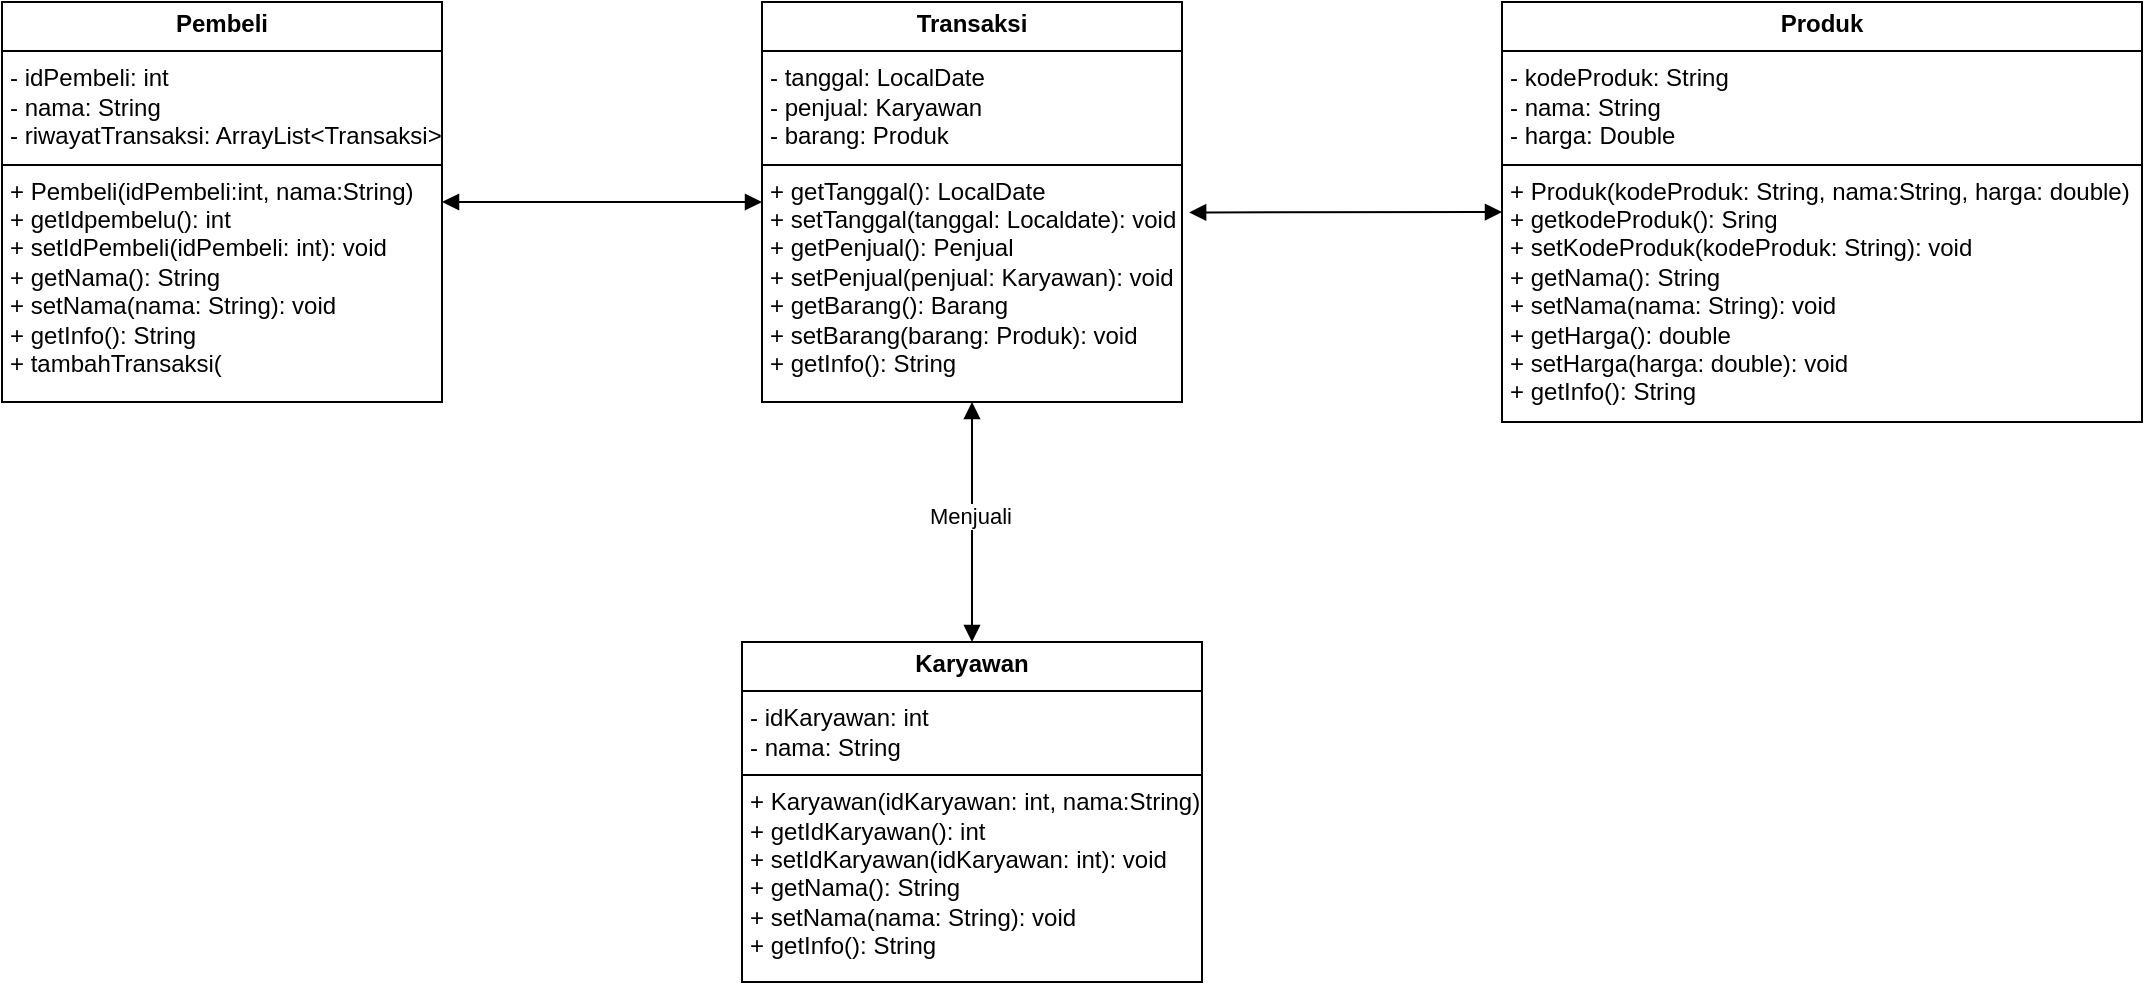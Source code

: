 <mxfile version="24.0.2" type="github">
  <diagram name="Page-1" id="gQCjyKjPl1Kee8Gpmc2Q">
    <mxGraphModel dx="350" dy="587" grid="1" gridSize="10" guides="1" tooltips="1" connect="1" arrows="1" fold="1" page="1" pageScale="1" pageWidth="827" pageHeight="1169" math="0" shadow="0">
      <root>
        <mxCell id="0" />
        <mxCell id="1" parent="0" />
        <mxCell id="pBXzaHD5TpJQIz0p4tSG-1" value="&lt;p style=&quot;margin:0px;margin-top:4px;text-align:center;&quot;&gt;&lt;b&gt;Pembeli&lt;/b&gt;&lt;/p&gt;&lt;hr size=&quot;1&quot; style=&quot;border-style:solid;&quot;&gt;&lt;p style=&quot;margin:0px;margin-left:4px;&quot;&gt;- idPembeli: int&lt;/p&gt;&lt;p style=&quot;margin:0px;margin-left:4px;&quot;&gt;- nama: String&lt;/p&gt;&lt;p style=&quot;margin:0px;margin-left:4px;&quot;&gt;- riwayatTransaksi: ArrayList&amp;lt;Transaksi&amp;gt;&lt;/p&gt;&lt;hr size=&quot;1&quot; style=&quot;border-style:solid;&quot;&gt;&lt;p style=&quot;margin:0px;margin-left:4px;&quot;&gt;+ Pembeli(idPembeli:int, nama:String)&lt;/p&gt;&lt;p style=&quot;margin:0px;margin-left:4px;&quot;&gt;+ getIdpembelu(): int&lt;/p&gt;&lt;p style=&quot;margin:0px;margin-left:4px;&quot;&gt;+ setIdPembeli(idPembeli: int): void&lt;/p&gt;&lt;p style=&quot;margin:0px;margin-left:4px;&quot;&gt;+ getNama(): String&lt;/p&gt;&lt;p style=&quot;margin:0px;margin-left:4px;&quot;&gt;+ setNama(nama: String): void&lt;/p&gt;&lt;p style=&quot;margin:0px;margin-left:4px;&quot;&gt;+ getInfo(): String&lt;/p&gt;&lt;p style=&quot;margin:0px;margin-left:4px;&quot;&gt;+ tambahTransaksi(&lt;/p&gt;" style="verticalAlign=top;align=left;overflow=fill;html=1;whiteSpace=wrap;" vertex="1" parent="1">
          <mxGeometry x="60" y="200" width="220" height="200" as="geometry" />
        </mxCell>
        <mxCell id="pBXzaHD5TpJQIz0p4tSG-2" value="&lt;p style=&quot;margin:0px;margin-top:4px;text-align:center;&quot;&gt;&lt;b&gt;Transaksi&lt;/b&gt;&lt;/p&gt;&lt;hr size=&quot;1&quot; style=&quot;border-style:solid;&quot;&gt;&lt;p style=&quot;margin:0px;margin-left:4px;&quot;&gt;- tanggal: LocalDate&lt;/p&gt;&lt;p style=&quot;margin:0px;margin-left:4px;&quot;&gt;- penjual: Karyawan&lt;/p&gt;&lt;p style=&quot;margin:0px;margin-left:4px;&quot;&gt;- barang: Produk&lt;/p&gt;&lt;hr size=&quot;1&quot; style=&quot;border-style:solid;&quot;&gt;&lt;p style=&quot;margin:0px;margin-left:4px;&quot;&gt;+ getTanggal(): LocalDate&lt;/p&gt;&lt;p style=&quot;margin:0px;margin-left:4px;&quot;&gt;+ setTanggal(tanggal: Localdate): void&lt;/p&gt;&lt;p style=&quot;margin:0px;margin-left:4px;&quot;&gt;+ getPenjual(): Penjual&lt;/p&gt;&lt;p style=&quot;margin:0px;margin-left:4px;&quot;&gt;+ setPenjual(penjual: Karyawan): void&lt;/p&gt;&lt;p style=&quot;margin:0px;margin-left:4px;&quot;&gt;+ getBarang(): Barang&lt;/p&gt;&lt;p style=&quot;margin:0px;margin-left:4px;&quot;&gt;+ setBarang(barang: Produk): void&lt;/p&gt;&lt;p style=&quot;margin:0px;margin-left:4px;&quot;&gt;+ getInfo(): String&lt;/p&gt;" style="verticalAlign=top;align=left;overflow=fill;html=1;whiteSpace=wrap;" vertex="1" parent="1">
          <mxGeometry x="440" y="200" width="210" height="200" as="geometry" />
        </mxCell>
        <mxCell id="pBXzaHD5TpJQIz0p4tSG-3" value="&lt;p style=&quot;margin:0px;margin-top:4px;text-align:center;&quot;&gt;&lt;b&gt;Karyawan&lt;/b&gt;&lt;/p&gt;&lt;hr size=&quot;1&quot; style=&quot;border-style:solid;&quot;&gt;&lt;p style=&quot;margin:0px;margin-left:4px;&quot;&gt;- idKaryawan: int&lt;/p&gt;&lt;p style=&quot;margin:0px;margin-left:4px;&quot;&gt;- nama: String&lt;/p&gt;&lt;hr size=&quot;1&quot; style=&quot;border-style:solid;&quot;&gt;&lt;p style=&quot;margin:0px;margin-left:4px;&quot;&gt;+ Karyawan(idKaryawan: int, nama:String)&lt;/p&gt;&lt;p style=&quot;margin:0px;margin-left:4px;&quot;&gt;+ getIdKaryawan(): int&lt;/p&gt;&lt;p style=&quot;margin:0px;margin-left:4px;&quot;&gt;+ setIdKaryawan(idKaryawan: int): void&lt;/p&gt;&lt;p style=&quot;margin:0px;margin-left:4px;&quot;&gt;+ getNama(): String&lt;/p&gt;&lt;p style=&quot;margin:0px;margin-left:4px;&quot;&gt;+ setNama(nama: String): void&lt;/p&gt;&lt;p style=&quot;margin:0px;margin-left:4px;&quot;&gt;+ getInfo(): String&lt;/p&gt;" style="verticalAlign=top;align=left;overflow=fill;html=1;whiteSpace=wrap;" vertex="1" parent="1">
          <mxGeometry x="430" y="520" width="230" height="170" as="geometry" />
        </mxCell>
        <mxCell id="pBXzaHD5TpJQIz0p4tSG-4" value="&lt;p style=&quot;margin:0px;margin-top:4px;text-align:center;&quot;&gt;&lt;b&gt;Produk&lt;/b&gt;&lt;/p&gt;&lt;hr size=&quot;1&quot; style=&quot;border-style:solid;&quot;&gt;&lt;p style=&quot;margin:0px;margin-left:4px;&quot;&gt;- kodeProduk: String&lt;/p&gt;&lt;p style=&quot;margin:0px;margin-left:4px;&quot;&gt;- nama: String&lt;/p&gt;&lt;p style=&quot;margin:0px;margin-left:4px;&quot;&gt;- harga: Double&lt;/p&gt;&lt;hr size=&quot;1&quot; style=&quot;border-style:solid;&quot;&gt;&lt;p style=&quot;margin:0px;margin-left:4px;&quot;&gt;+ Produk(kodeProduk: String, nama:String, harga: double)&lt;/p&gt;&lt;p style=&quot;margin:0px;margin-left:4px;&quot;&gt;+ getkodeProduk(): Sring&lt;/p&gt;&lt;p style=&quot;margin:0px;margin-left:4px;&quot;&gt;+ setKodeProduk(kodeProduk: String): void&lt;/p&gt;&lt;p style=&quot;margin:0px;margin-left:4px;&quot;&gt;+ getNama(): String&lt;/p&gt;&lt;p style=&quot;margin:0px;margin-left:4px;&quot;&gt;+ setNama(nama: String): void&lt;/p&gt;&lt;p style=&quot;margin:0px;margin-left:4px;&quot;&gt;+ getHarga(): double&lt;/p&gt;&lt;p style=&quot;margin:0px;margin-left:4px;&quot;&gt;+ setHarga(harga: double): void&lt;/p&gt;&lt;p style=&quot;margin:0px;margin-left:4px;&quot;&gt;+ getInfo(): String&lt;/p&gt;" style="verticalAlign=top;align=left;overflow=fill;html=1;whiteSpace=wrap;" vertex="1" parent="1">
          <mxGeometry x="810" y="200" width="320" height="210" as="geometry" />
        </mxCell>
        <mxCell id="pBXzaHD5TpJQIz0p4tSG-9" value="" style="endArrow=block;startArrow=block;endFill=1;startFill=1;html=1;rounded=0;entryX=0;entryY=0.5;entryDx=0;entryDy=0;curved=0;" edge="1" parent="1" source="pBXzaHD5TpJQIz0p4tSG-1" target="pBXzaHD5TpJQIz0p4tSG-2">
          <mxGeometry width="160" relative="1" as="geometry">
            <mxPoint x="280" y="304.78" as="sourcePoint" />
            <mxPoint x="440" y="304.78" as="targetPoint" />
          </mxGeometry>
        </mxCell>
        <mxCell id="pBXzaHD5TpJQIz0p4tSG-10" value="" style="endArrow=block;startArrow=block;endFill=1;startFill=1;html=1;rounded=0;entryX=0;entryY=0.5;entryDx=0;entryDy=0;exitX=1.017;exitY=0.526;exitDx=0;exitDy=0;exitPerimeter=0;" edge="1" parent="1" source="pBXzaHD5TpJQIz0p4tSG-2" target="pBXzaHD5TpJQIz0p4tSG-4">
          <mxGeometry width="160" relative="1" as="geometry">
            <mxPoint x="700" y="300" as="sourcePoint" />
            <mxPoint x="810" y="304.38" as="targetPoint" />
          </mxGeometry>
        </mxCell>
        <mxCell id="pBXzaHD5TpJQIz0p4tSG-13" value="" style="endArrow=block;startArrow=block;endFill=1;startFill=1;html=1;rounded=0;entryX=0.5;entryY=1;entryDx=0;entryDy=0;exitX=0.5;exitY=0;exitDx=0;exitDy=0;" edge="1" parent="1" source="pBXzaHD5TpJQIz0p4tSG-3" target="pBXzaHD5TpJQIz0p4tSG-2">
          <mxGeometry width="160" relative="1" as="geometry">
            <mxPoint x="540" y="440" as="sourcePoint" />
            <mxPoint x="700" y="440" as="targetPoint" />
          </mxGeometry>
        </mxCell>
        <mxCell id="pBXzaHD5TpJQIz0p4tSG-16" value="Menjuali" style="edgeLabel;html=1;align=center;verticalAlign=middle;resizable=0;points=[];" vertex="1" connectable="0" parent="pBXzaHD5TpJQIz0p4tSG-13">
          <mxGeometry x="0.049" y="1" relative="1" as="geometry">
            <mxPoint as="offset" />
          </mxGeometry>
        </mxCell>
      </root>
    </mxGraphModel>
  </diagram>
</mxfile>
